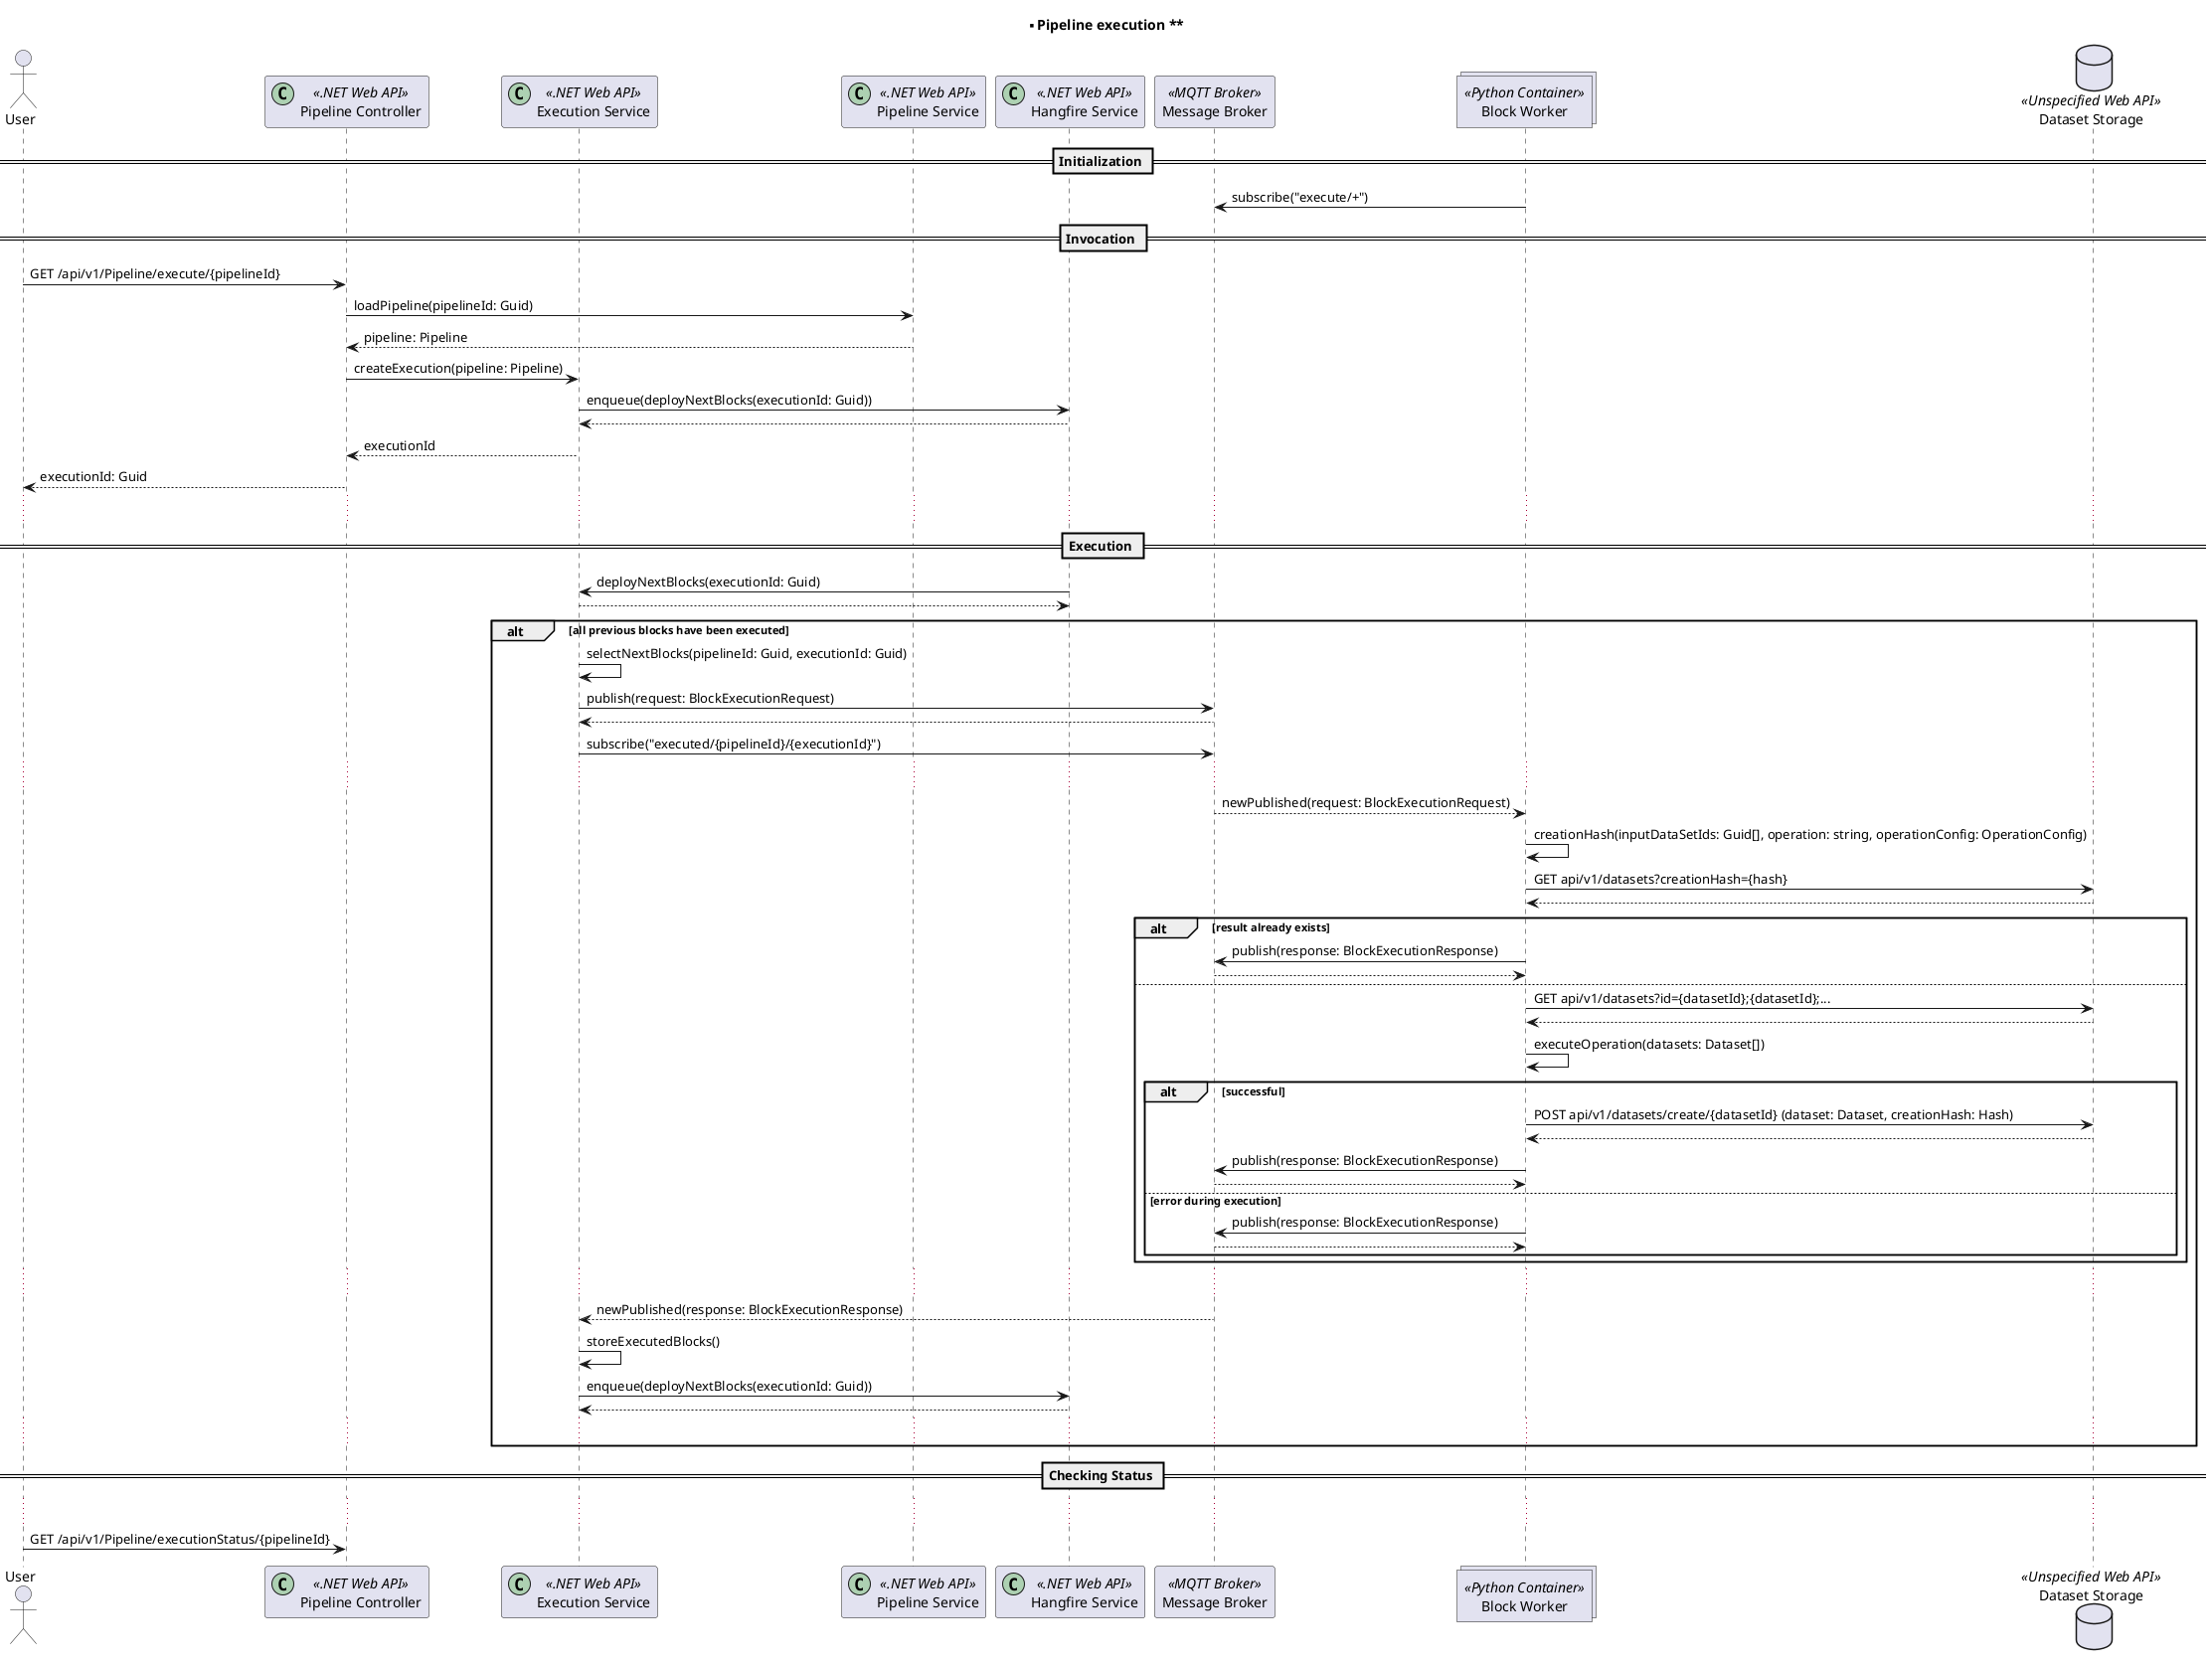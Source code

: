 @startuml pipeline-execution

'Name Definitions'
!$pc = "Pipeline Controller"
!$ps = "Pipeline Service"
!$es = "Execution Service"
!$hs = "Hangfire Service"
!$mb = "Message Broker"
!$bw = "Block Worker"
!$ds = "Dataset Storage"

title ** Pipeline execution **

actor User
participant "$pc" << (C,#ADD1B2) .NET Web API >>
participant "$es" << (C,#ADD1B2) .NET Web API >>
participant "$ps" << (C,#ADD1B2) .NET Web API >>
participant "$hs" << (C,#ADD1B2) .NET Web API >>
participant "$mb" << MQTT Broker >>
collections "$bw" << Python Container >>
database "$ds" << Unspecified Web API >>

== Initialization ==

"$bw" -> "$mb" : subscribe("execute/+")

== Invocation ==

"User" -> "$pc" : GET /api/v1/Pipeline/execute/{pipelineId}

"$pc" -> "$ps": loadPipeline(pipelineId: Guid)
"$pc" <-- "$ps": pipeline: Pipeline
"$pc" -> "$es": createExecution(pipeline: Pipeline)
"$es" -> "$hs": enqueue(deployNextBlocks(executionId: Guid))
"$es" <-- "$hs"
"$pc" <-- "$es": executionId
"User" <-- "$pc" : executionId: Guid
...
== Execution ==
"$hs" -> "$es": deployNextBlocks(executionId: Guid)
"$hs" <-- "$es"
alt all previous blocks have been executed
    "$es" -> "$es" : selectNextBlocks(pipelineId: Guid, executionId: Guid)
    "$es" -> "$mb" : publish(request: BlockExecutionRequest) 
    "$es" <-- "$mb" 
    "$es" -> "$mb" : subscribe("executed/{pipelineId}/{executionId}")
    ...
    
    "$mb" --> "$bw" : newPublished(request: BlockExecutionRequest)
    "$bw" -> "$bw" : creationHash(inputDataSetIds: Guid[], operation: string, operationConfig: OperationConfig)
    "$bw" -> "$ds" : GET api/v1/datasets?creationHash={hash}
    "$bw" <-- "$ds" 
    
    alt result already exists
        "$bw" -> "$mb" : publish(response: BlockExecutionResponse)
        "$bw" <-- "$mb"
    else
        "$bw" -> "$ds" : GET api/v1/datasets?id={datasetId};{datasetId};...
        "$bw" <-- "$ds"
        
        "$bw" -> "$bw" : executeOperation(datasets: Dataset[])
           
        alt successful
            "$bw" -> "$ds" : POST api/v1/datasets/create/{datasetId} (dataset: Dataset, creationHash: Hash)
            "$bw" <-- "$ds"
            "$bw" -> "$mb" : publish(response: BlockExecutionResponse)
            "$bw" <-- "$mb"
        else error during execution
            "$bw" -> "$mb" : publish(response: BlockExecutionResponse)
            "$bw" <-- "$mb"
        end
    end
    ...
    "$mb" --> "$es" : newPublished(response: BlockExecutionResponse)
    "$es" -> "$es": storeExecutedBlocks()
    "$es" -> "$hs": enqueue(deployNextBlocks(executionId: Guid))
    "$es" <-- "$hs"
    ...
end

== Checking Status ==
    ...
"User" -> "$pc" : GET /api/v1/Pipeline/executionStatus/{pipelineId}

@enduml